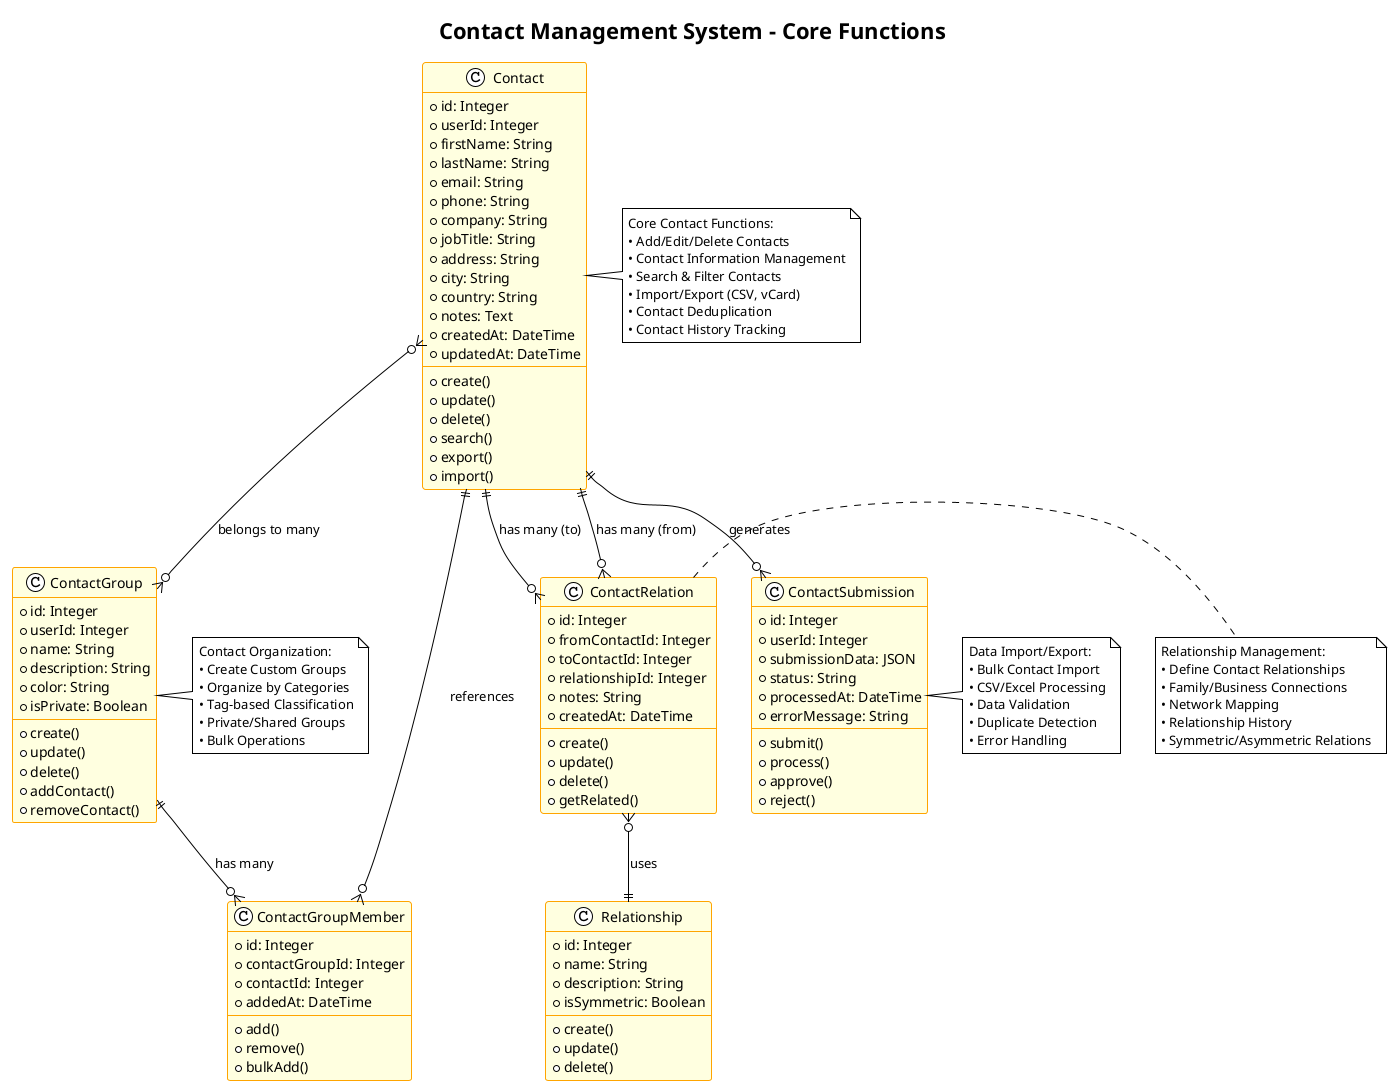 @startuml Contact Management System - Simplified
!theme plain
skinparam backgroundColor white
skinparam classBackgroundColor lightyellow
skinparam classBorderColor orange

title Contact Management System - Core Functions

class Contact {
  +id: Integer
  +userId: Integer
  +firstName: String
  +lastName: String
  +email: String
  +phone: String
  +company: String
  +jobTitle: String
  +address: String
  +city: String
  +country: String
  +notes: Text
  +createdAt: DateTime
  +updatedAt: DateTime
  --
  +create()
  +update()
  +delete()
  +search()
  +export()
  +import()
}

class ContactGroup {
  +id: Integer
  +userId: Integer
  +name: String
  +description: String
  +color: String
  +isPrivate: Boolean
  --
  +create()
  +update()
  +delete()
  +addContact()
  +removeContact()
}

class ContactGroupMember {
  +id: Integer
  +contactGroupId: Integer
  +contactId: Integer
  +addedAt: DateTime
  --
  +add()
  +remove()
  +bulkAdd()
}

class Relationship {
  +id: Integer
  +name: String
  +description: String
  +isSymmetric: Boolean
  --
  +create()
  +update()
  +delete()
}

class ContactRelation {
  +id: Integer
  +fromContactId: Integer
  +toContactId: Integer
  +relationshipId: Integer
  +notes: String
  +createdAt: DateTime
  --
  +create()
  +update()
  +delete()
  +getRelated()
}

class ContactSubmission {
  +id: Integer
  +userId: Integer
  +submissionData: JSON
  +status: String
  +processedAt: DateTime
  +errorMessage: String
  --
  +submit()
  +process()
  +approve()
  +reject()
}

' Relationships
Contact }o--o{ ContactGroup : "belongs to many"
ContactGroup ||--o{ ContactGroupMember : "has many"
ContactGroupMember }o--|| Contact : "references"
Contact ||--o{ ContactRelation : "has many (from)"
Contact ||--o{ ContactRelation : "has many (to)"
ContactRelation }o--|| Relationship : "uses"
Contact ||--o{ ContactSubmission : "generates"

' Core Contact Management Flow
note right of Contact
  Core Contact Functions:
  • Add/Edit/Delete Contacts
  • Contact Information Management
  • Search & Filter Contacts
  • Import/Export (CSV, vCard)
  • Contact Deduplication
  • Contact History Tracking
end note

note right of ContactGroup
  Contact Organization:
  • Create Custom Groups
  • Organize by Categories
  • Tag-based Classification
  • Private/Shared Groups
  • Bulk Operations
end note

note right of ContactRelation
  Relationship Management:
  • Define Contact Relationships
  • Family/Business Connections
  • Network Mapping
  • Relationship History
  • Symmetric/Asymmetric Relations
end note

note right of ContactSubmission
  Data Import/Export:
  • Bulk Contact Import
  • CSV/Excel Processing
  • Data Validation
  • Duplicate Detection
  • Error Handling
end note

@enduml
